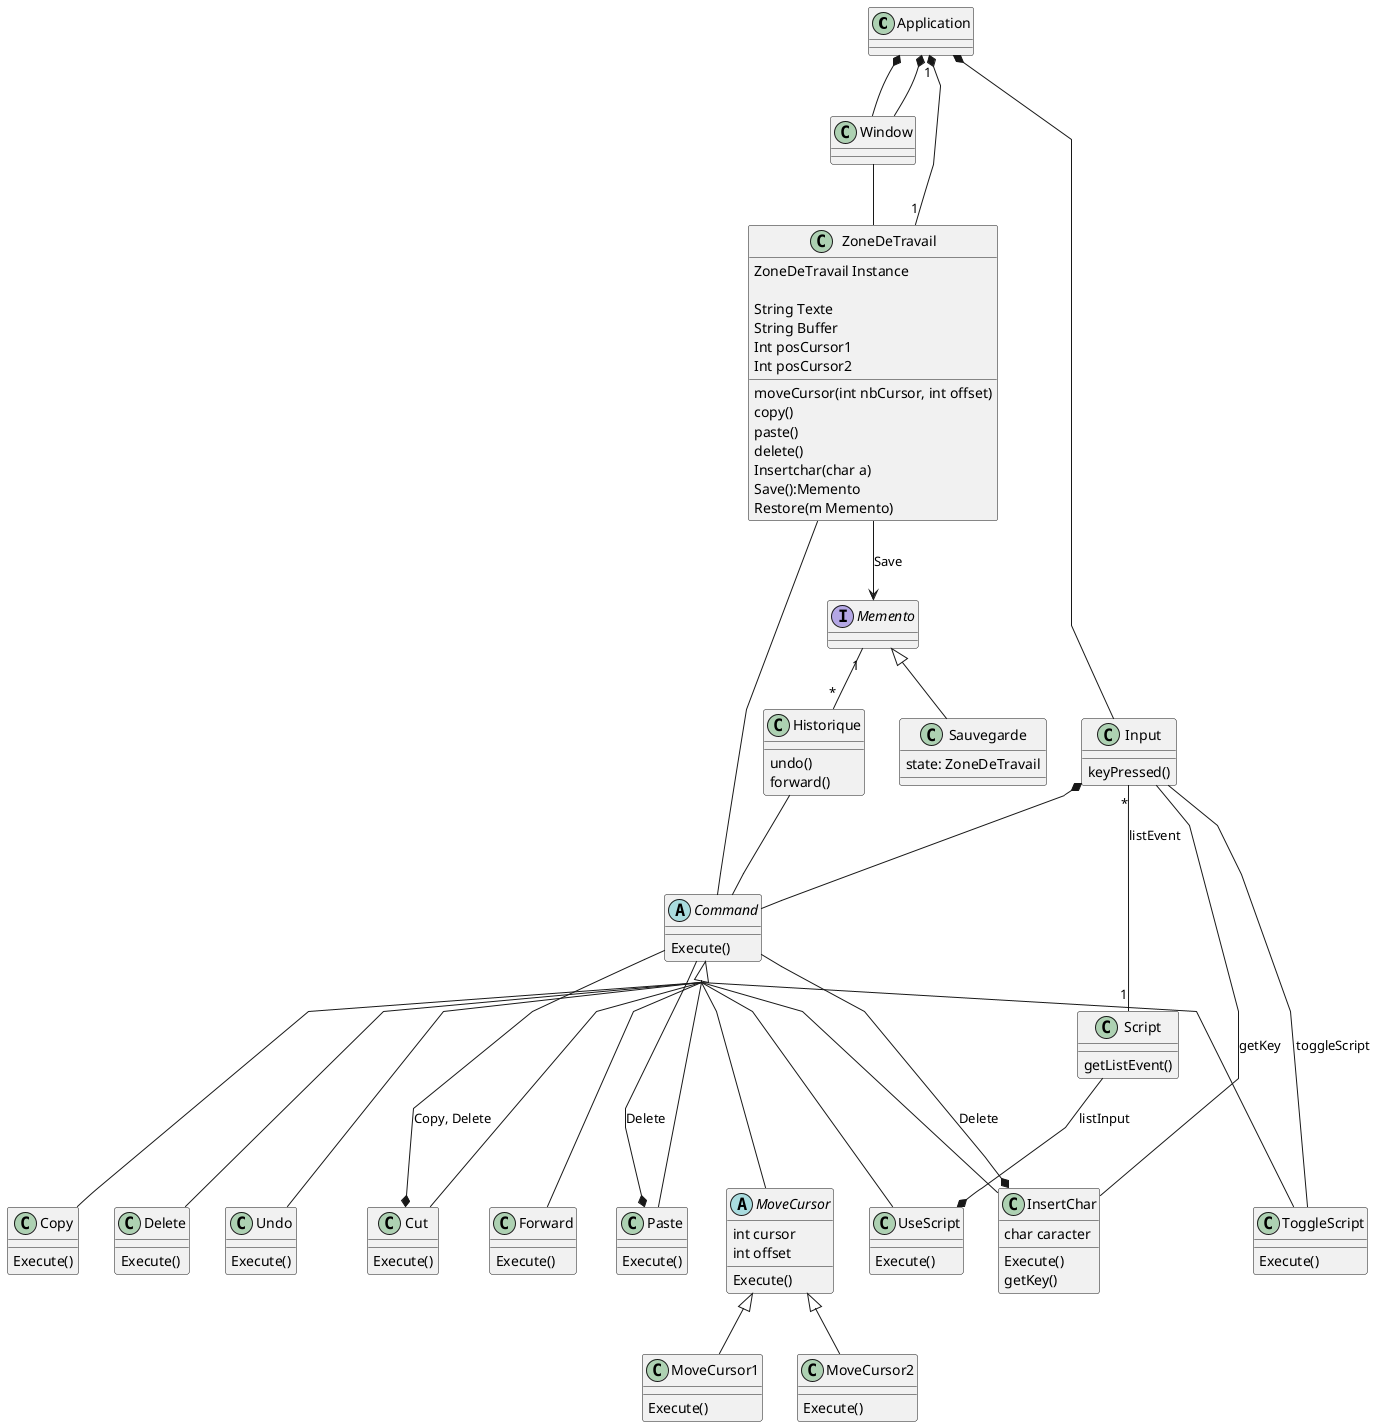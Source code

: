 @startuml classDiagram
skinparam groupInheritance 4
skinparam Linetype polyline


class Application {
 
}


class Window {

}

class ZoneDeTravail {
    ZoneDeTravail Instance

    String Texte
    String Buffer
    Int posCursor1
    Int posCursor2

    moveCursor(int nbCursor, int offset)
    copy()
    paste()
    delete()
    Insertchar(char a)
    Save():Memento
    Restore(m Memento)
    

}

class Input {
    keyPressed()
}

class Script{
    getListEvent()
}

abstract Command {
    Execute()
}

abstract MoveCursor {
    int cursor
    int offset
    Execute()
}

class MoveCursor1 {
    Execute()
}
class MoveCursor2 {
    Execute()
}

class Copy {
    Execute()
}

class Delete{
    Execute()
}

class Paste {
    Execute()
}

class Cut {
    Execute()
}

class InsertChar {
    char caracter
    Execute()
    getKey()
}

class ToggleScript{
    Execute()
}

class UseScript{
    Execute()
}

Command <|--- MoveCursor
class Undo {
    Execute()
}

class Forward {
    Execute()
}

interface Memento {
    
}

class Sauvegarde {
    state: ZoneDeTravail
}

class Historique {
    undo()
    forward()
}


Application *-- Window
Application "1" *-- "1" ZoneDeTravail
Application *-- Input
Application *-- Window
Input *-- Command
ZoneDeTravail -- Command
Historique -- Command

Command <|--- Delete
Command <|--- Copy

Command <|--- Paste
Command <|--- Cut
Command <|--- InsertChar

Command <|--- ToggleScript
Command <|--- UseScript

MoveCursor <|-- MoveCursor1
MoveCursor <|-- MoveCursor2
Command <|--- Undo
Command <|--- Forward

Command --* Cut : Copy, Delete
Command --* InsertChar : Delete
Command --* Paste : Delete
Input -- InsertChar : getKey
Window -- ZoneDeTravail

Input "*" -- "1" Script : listEvent
Input -- ToggleScript : toggleScript
Script --* UseScript : listInput

ZoneDeTravail --> Memento : Save
Memento <|-- Sauvegarde
Memento "1" -- "*" Historique


@enduml